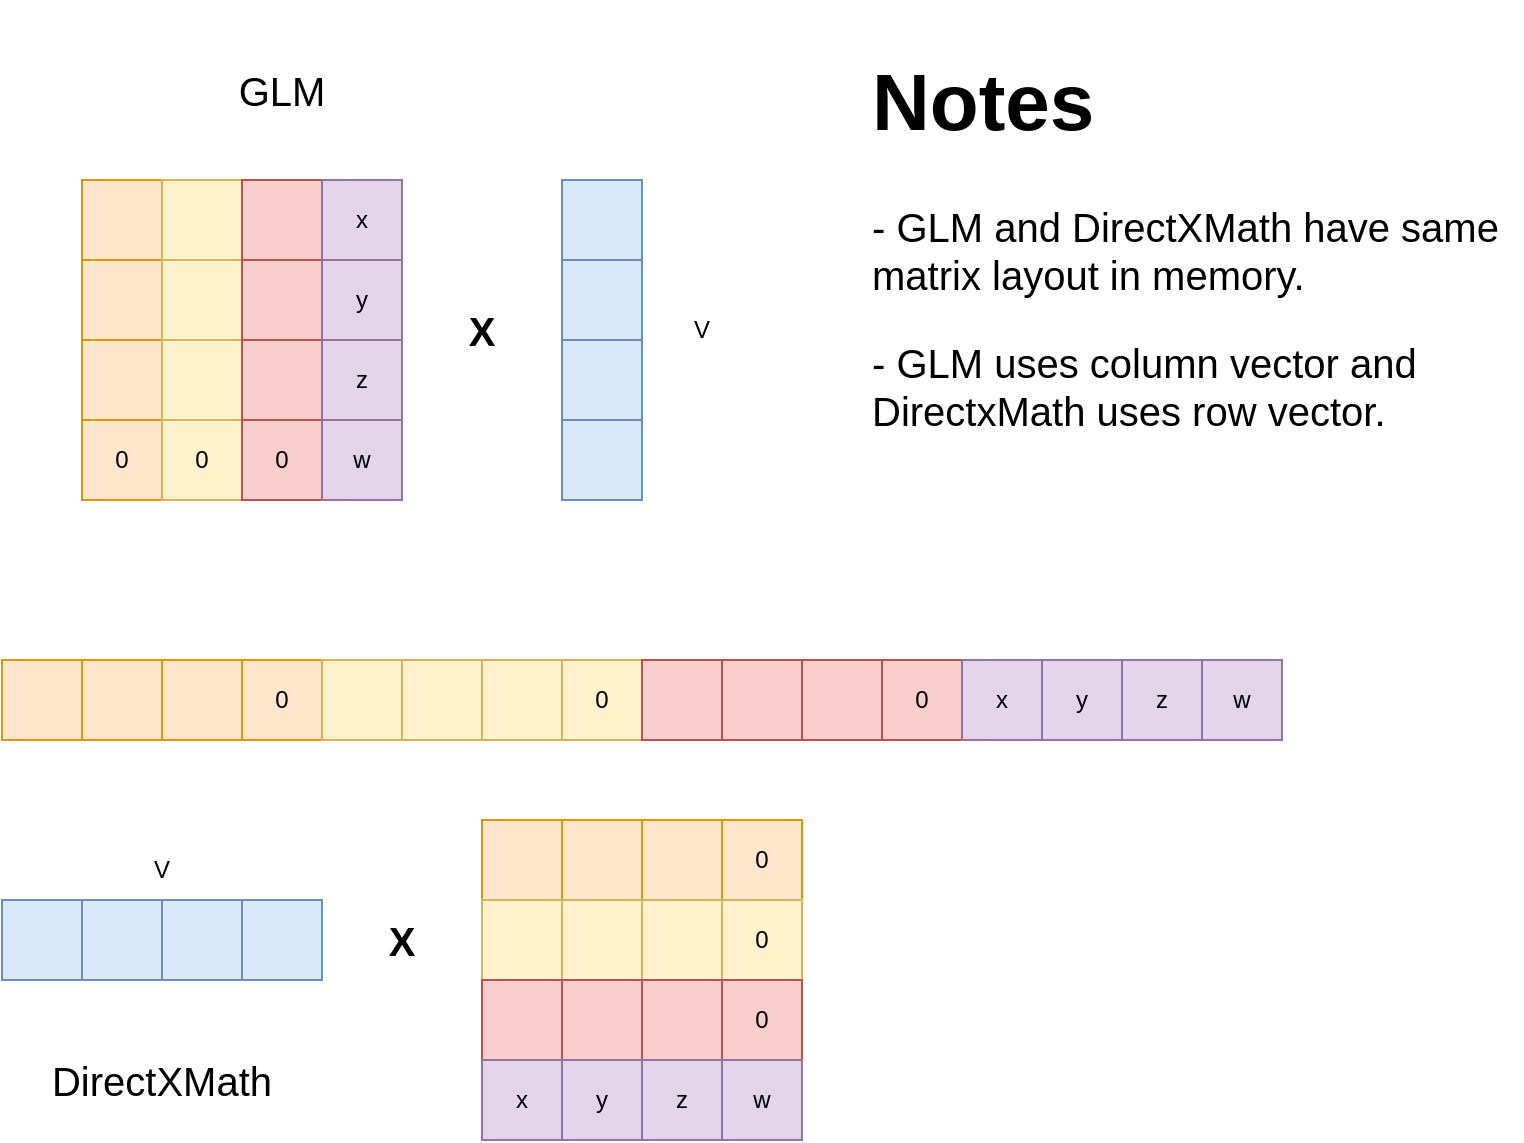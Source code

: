 <mxfile version="20.7.4" type="github">
  <diagram id="DbwLAbcMGJN-MZvlQW83" name="第 1 页">
    <mxGraphModel dx="1092" dy="786" grid="1" gridSize="10" guides="1" tooltips="1" connect="1" arrows="1" fold="1" page="1" pageScale="1" pageWidth="827" pageHeight="1169" math="0" shadow="0">
      <root>
        <mxCell id="0" />
        <mxCell id="1" parent="0" />
        <mxCell id="gdxeo9EOWTDeI5zvuP31-6" value="" style="whiteSpace=wrap;html=1;aspect=fixed;fillColor=#ffe6cc;strokeColor=#d79b00;" vertex="1" parent="1">
          <mxGeometry x="40" y="360" width="40" height="40" as="geometry" />
        </mxCell>
        <mxCell id="gdxeo9EOWTDeI5zvuP31-7" value="" style="whiteSpace=wrap;html=1;aspect=fixed;fillColor=#ffe6cc;strokeColor=#d79b00;" vertex="1" parent="1">
          <mxGeometry x="80" y="360" width="40" height="40" as="geometry" />
        </mxCell>
        <mxCell id="gdxeo9EOWTDeI5zvuP31-8" value="" style="whiteSpace=wrap;html=1;aspect=fixed;fillColor=#ffe6cc;strokeColor=#d79b00;" vertex="1" parent="1">
          <mxGeometry x="120" y="360" width="40" height="40" as="geometry" />
        </mxCell>
        <mxCell id="gdxeo9EOWTDeI5zvuP31-9" value="0" style="whiteSpace=wrap;html=1;aspect=fixed;fillColor=#ffe6cc;strokeColor=#d79b00;" vertex="1" parent="1">
          <mxGeometry x="160" y="360" width="40" height="40" as="geometry" />
        </mxCell>
        <mxCell id="gdxeo9EOWTDeI5zvuP31-12" value="" style="whiteSpace=wrap;html=1;aspect=fixed;fillColor=#fff2cc;strokeColor=#d6b656;" vertex="1" parent="1">
          <mxGeometry x="200" y="360" width="40" height="40" as="geometry" />
        </mxCell>
        <mxCell id="gdxeo9EOWTDeI5zvuP31-13" value="" style="whiteSpace=wrap;html=1;aspect=fixed;fillColor=#fff2cc;strokeColor=#d6b656;" vertex="1" parent="1">
          <mxGeometry x="240" y="360" width="40" height="40" as="geometry" />
        </mxCell>
        <mxCell id="gdxeo9EOWTDeI5zvuP31-14" value="" style="whiteSpace=wrap;html=1;aspect=fixed;fillColor=#fff2cc;strokeColor=#d6b656;" vertex="1" parent="1">
          <mxGeometry x="280" y="360" width="40" height="40" as="geometry" />
        </mxCell>
        <mxCell id="gdxeo9EOWTDeI5zvuP31-15" value="0" style="whiteSpace=wrap;html=1;aspect=fixed;fillColor=#fff2cc;strokeColor=#d6b656;" vertex="1" parent="1">
          <mxGeometry x="320" y="360" width="40" height="40" as="geometry" />
        </mxCell>
        <mxCell id="gdxeo9EOWTDeI5zvuP31-16" value="" style="whiteSpace=wrap;html=1;aspect=fixed;fillColor=#f8cecc;strokeColor=#b85450;" vertex="1" parent="1">
          <mxGeometry x="360" y="360" width="40" height="40" as="geometry" />
        </mxCell>
        <mxCell id="gdxeo9EOWTDeI5zvuP31-17" value="" style="whiteSpace=wrap;html=1;aspect=fixed;fillColor=#f8cecc;strokeColor=#b85450;" vertex="1" parent="1">
          <mxGeometry x="400" y="360" width="40" height="40" as="geometry" />
        </mxCell>
        <mxCell id="gdxeo9EOWTDeI5zvuP31-18" value="" style="whiteSpace=wrap;html=1;aspect=fixed;fillColor=#f8cecc;strokeColor=#b85450;" vertex="1" parent="1">
          <mxGeometry x="440" y="360" width="40" height="40" as="geometry" />
        </mxCell>
        <mxCell id="gdxeo9EOWTDeI5zvuP31-19" value="0" style="whiteSpace=wrap;html=1;aspect=fixed;fillColor=#f8cecc;strokeColor=#b85450;" vertex="1" parent="1">
          <mxGeometry x="480" y="360" width="40" height="40" as="geometry" />
        </mxCell>
        <mxCell id="gdxeo9EOWTDeI5zvuP31-20" value="x" style="whiteSpace=wrap;html=1;aspect=fixed;fillColor=#e1d5e7;strokeColor=#9673a6;" vertex="1" parent="1">
          <mxGeometry x="520" y="360" width="40" height="40" as="geometry" />
        </mxCell>
        <mxCell id="gdxeo9EOWTDeI5zvuP31-21" value="y" style="whiteSpace=wrap;html=1;aspect=fixed;fillColor=#e1d5e7;strokeColor=#9673a6;" vertex="1" parent="1">
          <mxGeometry x="560" y="360" width="40" height="40" as="geometry" />
        </mxCell>
        <mxCell id="gdxeo9EOWTDeI5zvuP31-22" value="z" style="whiteSpace=wrap;html=1;aspect=fixed;fillColor=#e1d5e7;strokeColor=#9673a6;" vertex="1" parent="1">
          <mxGeometry x="600" y="360" width="40" height="40" as="geometry" />
        </mxCell>
        <mxCell id="gdxeo9EOWTDeI5zvuP31-23" value="w" style="whiteSpace=wrap;html=1;aspect=fixed;fillColor=#e1d5e7;strokeColor=#9673a6;" vertex="1" parent="1">
          <mxGeometry x="640" y="360" width="40" height="40" as="geometry" />
        </mxCell>
        <mxCell id="gdxeo9EOWTDeI5zvuP31-45" value="" style="group" vertex="1" connectable="0" parent="1">
          <mxGeometry x="40" y="480" width="160" height="40" as="geometry" />
        </mxCell>
        <mxCell id="gdxeo9EOWTDeI5zvuP31-41" value="" style="whiteSpace=wrap;html=1;aspect=fixed;fillColor=#dae8fc;strokeColor=#6c8ebf;" vertex="1" parent="gdxeo9EOWTDeI5zvuP31-45">
          <mxGeometry width="40" height="40" as="geometry" />
        </mxCell>
        <mxCell id="gdxeo9EOWTDeI5zvuP31-42" value="" style="whiteSpace=wrap;html=1;aspect=fixed;fillColor=#dae8fc;strokeColor=#6c8ebf;" vertex="1" parent="gdxeo9EOWTDeI5zvuP31-45">
          <mxGeometry x="40" width="40" height="40" as="geometry" />
        </mxCell>
        <mxCell id="gdxeo9EOWTDeI5zvuP31-43" value="" style="whiteSpace=wrap;html=1;aspect=fixed;fillColor=#dae8fc;strokeColor=#6c8ebf;" vertex="1" parent="gdxeo9EOWTDeI5zvuP31-45">
          <mxGeometry x="80" width="40" height="40" as="geometry" />
        </mxCell>
        <mxCell id="gdxeo9EOWTDeI5zvuP31-44" value="" style="whiteSpace=wrap;html=1;aspect=fixed;fillColor=#dae8fc;strokeColor=#6c8ebf;" vertex="1" parent="gdxeo9EOWTDeI5zvuP31-45">
          <mxGeometry x="120" width="40" height="40" as="geometry" />
        </mxCell>
        <mxCell id="gdxeo9EOWTDeI5zvuP31-46" value="" style="group" vertex="1" connectable="0" parent="1">
          <mxGeometry x="280" y="440" width="160" height="160" as="geometry" />
        </mxCell>
        <mxCell id="gdxeo9EOWTDeI5zvuP31-25" value="" style="whiteSpace=wrap;html=1;aspect=fixed;fillColor=#ffe6cc;strokeColor=#d79b00;" vertex="1" parent="gdxeo9EOWTDeI5zvuP31-46">
          <mxGeometry width="40" height="40" as="geometry" />
        </mxCell>
        <mxCell id="gdxeo9EOWTDeI5zvuP31-26" value="" style="whiteSpace=wrap;html=1;aspect=fixed;fillColor=#ffe6cc;strokeColor=#d79b00;" vertex="1" parent="gdxeo9EOWTDeI5zvuP31-46">
          <mxGeometry x="40" width="40" height="40" as="geometry" />
        </mxCell>
        <mxCell id="gdxeo9EOWTDeI5zvuP31-27" value="" style="whiteSpace=wrap;html=1;aspect=fixed;fillColor=#ffe6cc;strokeColor=#d79b00;" vertex="1" parent="gdxeo9EOWTDeI5zvuP31-46">
          <mxGeometry x="80" width="40" height="40" as="geometry" />
        </mxCell>
        <mxCell id="gdxeo9EOWTDeI5zvuP31-28" value="0" style="whiteSpace=wrap;html=1;aspect=fixed;fillColor=#ffe6cc;strokeColor=#d79b00;" vertex="1" parent="gdxeo9EOWTDeI5zvuP31-46">
          <mxGeometry x="120" width="40" height="40" as="geometry" />
        </mxCell>
        <mxCell id="gdxeo9EOWTDeI5zvuP31-29" value="" style="whiteSpace=wrap;html=1;aspect=fixed;fillColor=#fff2cc;strokeColor=#d6b656;" vertex="1" parent="gdxeo9EOWTDeI5zvuP31-46">
          <mxGeometry y="40" width="40" height="40" as="geometry" />
        </mxCell>
        <mxCell id="gdxeo9EOWTDeI5zvuP31-30" value="" style="whiteSpace=wrap;html=1;aspect=fixed;fillColor=#fff2cc;strokeColor=#d6b656;" vertex="1" parent="gdxeo9EOWTDeI5zvuP31-46">
          <mxGeometry x="40" y="40" width="40" height="40" as="geometry" />
        </mxCell>
        <mxCell id="gdxeo9EOWTDeI5zvuP31-31" value="" style="whiteSpace=wrap;html=1;aspect=fixed;fillColor=#fff2cc;strokeColor=#d6b656;" vertex="1" parent="gdxeo9EOWTDeI5zvuP31-46">
          <mxGeometry x="80" y="40" width="40" height="40" as="geometry" />
        </mxCell>
        <mxCell id="gdxeo9EOWTDeI5zvuP31-32" value="0" style="whiteSpace=wrap;html=1;aspect=fixed;fillColor=#fff2cc;strokeColor=#d6b656;" vertex="1" parent="gdxeo9EOWTDeI5zvuP31-46">
          <mxGeometry x="120" y="40" width="40" height="40" as="geometry" />
        </mxCell>
        <mxCell id="gdxeo9EOWTDeI5zvuP31-33" value="" style="whiteSpace=wrap;html=1;aspect=fixed;fillColor=#f8cecc;strokeColor=#b85450;" vertex="1" parent="gdxeo9EOWTDeI5zvuP31-46">
          <mxGeometry y="80" width="40" height="40" as="geometry" />
        </mxCell>
        <mxCell id="gdxeo9EOWTDeI5zvuP31-34" value="" style="whiteSpace=wrap;html=1;aspect=fixed;fillColor=#f8cecc;strokeColor=#b85450;" vertex="1" parent="gdxeo9EOWTDeI5zvuP31-46">
          <mxGeometry x="40" y="80" width="40" height="40" as="geometry" />
        </mxCell>
        <mxCell id="gdxeo9EOWTDeI5zvuP31-35" value="" style="whiteSpace=wrap;html=1;aspect=fixed;fillColor=#f8cecc;strokeColor=#b85450;" vertex="1" parent="gdxeo9EOWTDeI5zvuP31-46">
          <mxGeometry x="80" y="80" width="40" height="40" as="geometry" />
        </mxCell>
        <mxCell id="gdxeo9EOWTDeI5zvuP31-36" value="0" style="whiteSpace=wrap;html=1;aspect=fixed;fillColor=#f8cecc;strokeColor=#b85450;" vertex="1" parent="gdxeo9EOWTDeI5zvuP31-46">
          <mxGeometry x="120" y="80" width="40" height="40" as="geometry" />
        </mxCell>
        <mxCell id="gdxeo9EOWTDeI5zvuP31-37" value="x" style="whiteSpace=wrap;html=1;aspect=fixed;fillColor=#e1d5e7;strokeColor=#9673a6;" vertex="1" parent="gdxeo9EOWTDeI5zvuP31-46">
          <mxGeometry y="120" width="40" height="40" as="geometry" />
        </mxCell>
        <mxCell id="gdxeo9EOWTDeI5zvuP31-38" value="y" style="whiteSpace=wrap;html=1;aspect=fixed;fillColor=#e1d5e7;strokeColor=#9673a6;" vertex="1" parent="gdxeo9EOWTDeI5zvuP31-46">
          <mxGeometry x="40" y="120" width="40" height="40" as="geometry" />
        </mxCell>
        <mxCell id="gdxeo9EOWTDeI5zvuP31-39" value="z" style="whiteSpace=wrap;html=1;aspect=fixed;fillColor=#e1d5e7;strokeColor=#9673a6;" vertex="1" parent="gdxeo9EOWTDeI5zvuP31-46">
          <mxGeometry x="80" y="120" width="40" height="40" as="geometry" />
        </mxCell>
        <mxCell id="gdxeo9EOWTDeI5zvuP31-40" value="w" style="whiteSpace=wrap;html=1;aspect=fixed;fillColor=#e1d5e7;strokeColor=#9673a6;" vertex="1" parent="gdxeo9EOWTDeI5zvuP31-46">
          <mxGeometry x="120" y="120" width="40" height="40" as="geometry" />
        </mxCell>
        <mxCell id="gdxeo9EOWTDeI5zvuP31-47" value="V" style="text;html=1;strokeColor=none;fillColor=none;align=center;verticalAlign=middle;whiteSpace=wrap;rounded=0;" vertex="1" parent="1">
          <mxGeometry x="90" y="450" width="60" height="30" as="geometry" />
        </mxCell>
        <mxCell id="gdxeo9EOWTDeI5zvuP31-48" value="X" style="text;html=1;strokeColor=none;fillColor=none;align=center;verticalAlign=middle;whiteSpace=wrap;rounded=0;fontStyle=1;fontSize=20;" vertex="1" parent="1">
          <mxGeometry x="210" y="485" width="60" height="30" as="geometry" />
        </mxCell>
        <mxCell id="gdxeo9EOWTDeI5zvuP31-49" value="DirectXMath" style="text;html=1;strokeColor=none;fillColor=none;align=center;verticalAlign=middle;whiteSpace=wrap;rounded=0;fontSize=20;" vertex="1" parent="1">
          <mxGeometry x="55" y="555" width="130" height="30" as="geometry" />
        </mxCell>
        <mxCell id="gdxeo9EOWTDeI5zvuP31-56" value="" style="whiteSpace=wrap;html=1;aspect=fixed;fillColor=#ffe6cc;strokeColor=#d79b00;" vertex="1" parent="1">
          <mxGeometry x="80" y="120" width="40" height="40" as="geometry" />
        </mxCell>
        <mxCell id="gdxeo9EOWTDeI5zvuP31-57" value="" style="whiteSpace=wrap;html=1;aspect=fixed;fillColor=#fff2cc;strokeColor=#d6b656;" vertex="1" parent="1">
          <mxGeometry x="120" y="120" width="40" height="40" as="geometry" />
        </mxCell>
        <mxCell id="gdxeo9EOWTDeI5zvuP31-58" value="" style="whiteSpace=wrap;html=1;aspect=fixed;fillColor=#f8cecc;strokeColor=#b85450;" vertex="1" parent="1">
          <mxGeometry x="160" y="120" width="40" height="40" as="geometry" />
        </mxCell>
        <mxCell id="gdxeo9EOWTDeI5zvuP31-59" value="x" style="whiteSpace=wrap;html=1;aspect=fixed;fillColor=#e1d5e7;strokeColor=#9673a6;" vertex="1" parent="1">
          <mxGeometry x="200" y="120" width="40" height="40" as="geometry" />
        </mxCell>
        <mxCell id="gdxeo9EOWTDeI5zvuP31-60" value="" style="whiteSpace=wrap;html=1;aspect=fixed;fillColor=#ffe6cc;strokeColor=#d79b00;" vertex="1" parent="1">
          <mxGeometry x="80" y="160" width="40" height="40" as="geometry" />
        </mxCell>
        <mxCell id="gdxeo9EOWTDeI5zvuP31-61" value="" style="whiteSpace=wrap;html=1;aspect=fixed;fillColor=#fff2cc;strokeColor=#d6b656;" vertex="1" parent="1">
          <mxGeometry x="120" y="160" width="40" height="40" as="geometry" />
        </mxCell>
        <mxCell id="gdxeo9EOWTDeI5zvuP31-62" value="" style="whiteSpace=wrap;html=1;aspect=fixed;fillColor=#f8cecc;strokeColor=#b85450;" vertex="1" parent="1">
          <mxGeometry x="160" y="160" width="40" height="40" as="geometry" />
        </mxCell>
        <mxCell id="gdxeo9EOWTDeI5zvuP31-63" value="y" style="whiteSpace=wrap;html=1;aspect=fixed;fillColor=#e1d5e7;strokeColor=#9673a6;" vertex="1" parent="1">
          <mxGeometry x="200" y="160" width="40" height="40" as="geometry" />
        </mxCell>
        <mxCell id="gdxeo9EOWTDeI5zvuP31-64" value="" style="whiteSpace=wrap;html=1;aspect=fixed;fillColor=#ffe6cc;strokeColor=#d79b00;" vertex="1" parent="1">
          <mxGeometry x="80" y="200" width="40" height="40" as="geometry" />
        </mxCell>
        <mxCell id="gdxeo9EOWTDeI5zvuP31-65" value="" style="whiteSpace=wrap;html=1;aspect=fixed;fillColor=#fff2cc;strokeColor=#d6b656;" vertex="1" parent="1">
          <mxGeometry x="120" y="200" width="40" height="40" as="geometry" />
        </mxCell>
        <mxCell id="gdxeo9EOWTDeI5zvuP31-66" value="" style="whiteSpace=wrap;html=1;aspect=fixed;fillColor=#f8cecc;strokeColor=#b85450;" vertex="1" parent="1">
          <mxGeometry x="160" y="200" width="40" height="40" as="geometry" />
        </mxCell>
        <mxCell id="gdxeo9EOWTDeI5zvuP31-67" value="z" style="whiteSpace=wrap;html=1;aspect=fixed;fillColor=#e1d5e7;strokeColor=#9673a6;" vertex="1" parent="1">
          <mxGeometry x="200" y="200" width="40" height="40" as="geometry" />
        </mxCell>
        <mxCell id="gdxeo9EOWTDeI5zvuP31-72" value="0" style="whiteSpace=wrap;html=1;aspect=fixed;fillColor=#ffe6cc;strokeColor=#d79b00;" vertex="1" parent="1">
          <mxGeometry x="80" y="240" width="40" height="40" as="geometry" />
        </mxCell>
        <mxCell id="gdxeo9EOWTDeI5zvuP31-73" value="0" style="whiteSpace=wrap;html=1;aspect=fixed;fillColor=#fff2cc;strokeColor=#d6b656;" vertex="1" parent="1">
          <mxGeometry x="120" y="240" width="40" height="40" as="geometry" />
        </mxCell>
        <mxCell id="gdxeo9EOWTDeI5zvuP31-74" value="0" style="whiteSpace=wrap;html=1;aspect=fixed;fillColor=#f8cecc;strokeColor=#b85450;" vertex="1" parent="1">
          <mxGeometry x="160" y="240" width="40" height="40" as="geometry" />
        </mxCell>
        <mxCell id="gdxeo9EOWTDeI5zvuP31-75" value="w" style="whiteSpace=wrap;html=1;aspect=fixed;fillColor=#e1d5e7;strokeColor=#9673a6;" vertex="1" parent="1">
          <mxGeometry x="200" y="240" width="40" height="40" as="geometry" />
        </mxCell>
        <mxCell id="gdxeo9EOWTDeI5zvuP31-76" value="" style="whiteSpace=wrap;html=1;aspect=fixed;fillColor=#dae8fc;strokeColor=#6c8ebf;" vertex="1" parent="1">
          <mxGeometry x="320" y="120" width="40" height="40" as="geometry" />
        </mxCell>
        <mxCell id="gdxeo9EOWTDeI5zvuP31-77" value="" style="whiteSpace=wrap;html=1;aspect=fixed;fillColor=#dae8fc;strokeColor=#6c8ebf;" vertex="1" parent="1">
          <mxGeometry x="320" y="160" width="40" height="40" as="geometry" />
        </mxCell>
        <mxCell id="gdxeo9EOWTDeI5zvuP31-78" value="" style="whiteSpace=wrap;html=1;aspect=fixed;fillColor=#dae8fc;strokeColor=#6c8ebf;" vertex="1" parent="1">
          <mxGeometry x="320" y="200" width="40" height="40" as="geometry" />
        </mxCell>
        <mxCell id="gdxeo9EOWTDeI5zvuP31-79" value="" style="whiteSpace=wrap;html=1;aspect=fixed;fillColor=#dae8fc;strokeColor=#6c8ebf;" vertex="1" parent="1">
          <mxGeometry x="320" y="240" width="40" height="40" as="geometry" />
        </mxCell>
        <mxCell id="gdxeo9EOWTDeI5zvuP31-80" value="X" style="text;html=1;strokeColor=none;fillColor=none;align=center;verticalAlign=middle;whiteSpace=wrap;rounded=0;fontStyle=1;fontSize=20;" vertex="1" parent="1">
          <mxGeometry x="250" y="180" width="60" height="30" as="geometry" />
        </mxCell>
        <mxCell id="gdxeo9EOWTDeI5zvuP31-81" value="GLM" style="text;html=1;strokeColor=none;fillColor=none;align=center;verticalAlign=middle;whiteSpace=wrap;rounded=0;fontSize=20;" vertex="1" parent="1">
          <mxGeometry x="135" y="60" width="90" height="30" as="geometry" />
        </mxCell>
        <mxCell id="gdxeo9EOWTDeI5zvuP31-82" value="V" style="text;html=1;strokeColor=none;fillColor=none;align=center;verticalAlign=middle;whiteSpace=wrap;rounded=0;" vertex="1" parent="1">
          <mxGeometry x="360" y="180" width="60" height="30" as="geometry" />
        </mxCell>
        <mxCell id="gdxeo9EOWTDeI5zvuP31-83" value="&lt;h1&gt;Notes&lt;/h1&gt;&lt;p&gt;- GLM and DirectXMath have same matrix layout in memory.&lt;/p&gt;&lt;p&gt;- GLM uses column vector and DirectxMath uses row vector.&lt;/p&gt;" style="text;html=1;strokeColor=none;fillColor=none;spacing=5;spacingTop=-20;whiteSpace=wrap;overflow=hidden;rounded=0;fontSize=20;" vertex="1" parent="1">
          <mxGeometry x="470" y="40" width="330" height="250" as="geometry" />
        </mxCell>
      </root>
    </mxGraphModel>
  </diagram>
</mxfile>
